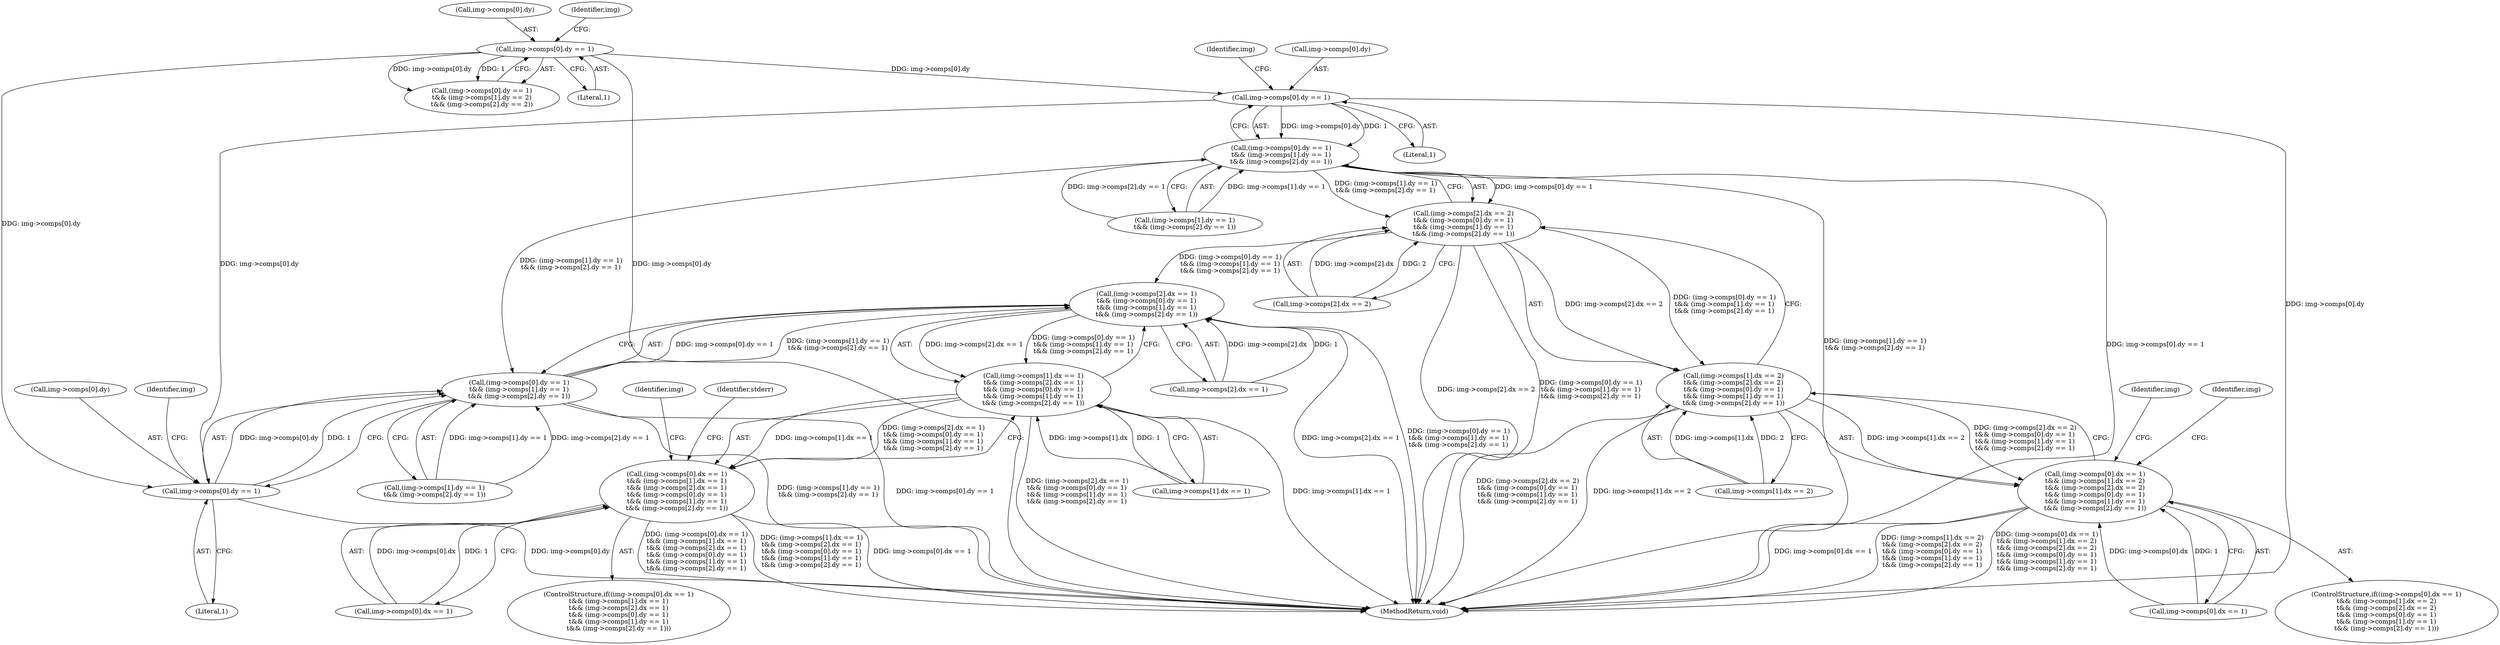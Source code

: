 digraph "0_openjpeg_15f081c89650dccee4aa4ae66f614c3fdb268767@array" {
"1000216" [label="(Call,img->comps[0].dy == 1)"];
"1000152" [label="(Call,img->comps[0].dy == 1)"];
"1000215" [label="(Call,(img->comps[0].dy == 1)\n\t&& (img->comps[1].dy == 1)\n\t&& (img->comps[2].dy == 1))"];
"1000205" [label="(Call,(img->comps[2].dx == 2)\n\t&& (img->comps[0].dy == 1)\n\t&& (img->comps[1].dy == 1)\n\t&& (img->comps[2].dy == 1))"];
"1000195" [label="(Call,(img->comps[1].dx == 2)\n\t&& (img->comps[2].dx == 2)\n\t&& (img->comps[0].dy == 1)\n\t&& (img->comps[1].dy == 1)\n\t&& (img->comps[2].dy == 1))"];
"1000185" [label="(Call,(img->comps[0].dx == 1)\n\t&& (img->comps[1].dx == 2)\n\t&& (img->comps[2].dx == 2)\n\t&& (img->comps[0].dy == 1)\n\t&& (img->comps[1].dy == 1)\n\t&& (img->comps[2].dy == 1))"];
"1000269" [label="(Call,(img->comps[2].dx == 1)\n\t&& (img->comps[0].dy == 1)\n\t&& (img->comps[1].dy == 1)\n\t&& (img->comps[2].dy == 1))"];
"1000259" [label="(Call,(img->comps[1].dx == 1)\n\t&& (img->comps[2].dx == 1)\n\t&& (img->comps[0].dy == 1)\n\t&& (img->comps[1].dy == 1)\n\t&& (img->comps[2].dy == 1))"];
"1000249" [label="(Call,(img->comps[0].dx == 1)\n\t&& (img->comps[1].dx == 1)\n\t&& (img->comps[2].dx == 1)\n\t&& (img->comps[0].dy == 1)\n\t&& (img->comps[1].dy == 1)\n\t&& (img->comps[2].dy == 1))"];
"1000279" [label="(Call,(img->comps[0].dy == 1)\n\t&& (img->comps[1].dy == 1)\n\t&& (img->comps[2].dy == 1))"];
"1000280" [label="(Call,img->comps[0].dy == 1)"];
"1000246" [label="(Identifier,img)"];
"1000281" [label="(Call,img->comps[0].dy)"];
"1000249" [label="(Call,(img->comps[0].dx == 1)\n\t&& (img->comps[1].dx == 1)\n\t&& (img->comps[2].dx == 1)\n\t&& (img->comps[0].dy == 1)\n\t&& (img->comps[1].dy == 1)\n\t&& (img->comps[2].dy == 1))"];
"1000195" [label="(Call,(img->comps[1].dx == 2)\n\t&& (img->comps[2].dx == 2)\n\t&& (img->comps[0].dy == 1)\n\t&& (img->comps[1].dy == 1)\n\t&& (img->comps[2].dy == 1))"];
"1000259" [label="(Call,(img->comps[1].dx == 1)\n\t&& (img->comps[2].dx == 1)\n\t&& (img->comps[0].dy == 1)\n\t&& (img->comps[1].dy == 1)\n\t&& (img->comps[2].dy == 1))"];
"1000294" [label="(Identifier,img)"];
"1000314" [label="(Identifier,stderr)"];
"1000153" [label="(Call,img->comps[0].dy)"];
"1000186" [label="(Call,img->comps[0].dx == 1)"];
"1000319" [label="(MethodReturn,void)"];
"1000270" [label="(Call,img->comps[2].dx == 1)"];
"1000151" [label="(Call,(img->comps[0].dy == 1)\n\t&& (img->comps[1].dy == 2)\n\t&& (img->comps[2].dy == 2))"];
"1000206" [label="(Call,img->comps[2].dx == 2)"];
"1000216" [label="(Call,img->comps[0].dy == 1)"];
"1000254" [label="(Identifier,img)"];
"1000160" [label="(Literal,1)"];
"1000310" [label="(Identifier,img)"];
"1000185" [label="(Call,(img->comps[0].dx == 1)\n\t&& (img->comps[1].dx == 2)\n\t&& (img->comps[2].dx == 2)\n\t&& (img->comps[0].dy == 1)\n\t&& (img->comps[1].dy == 1)\n\t&& (img->comps[2].dy == 1))"];
"1000280" [label="(Call,img->comps[0].dy == 1)"];
"1000260" [label="(Call,img->comps[1].dx == 1)"];
"1000230" [label="(Identifier,img)"];
"1000184" [label="(ControlStructure,if((img->comps[0].dx == 1)\n\t&& (img->comps[1].dx == 2)\n\t&& (img->comps[2].dx == 2)\n\t&& (img->comps[0].dy == 1)\n\t&& (img->comps[1].dy == 1)\n\t&& (img->comps[2].dy == 1)))"];
"1000152" [label="(Call,img->comps[0].dy == 1)"];
"1000196" [label="(Call,img->comps[1].dx == 2)"];
"1000225" [label="(Call,(img->comps[1].dy == 1)\n\t&& (img->comps[2].dy == 1))"];
"1000248" [label="(ControlStructure,if((img->comps[0].dx == 1)\n\t&& (img->comps[1].dx == 1)\n\t&& (img->comps[2].dx == 1)\n\t&& (img->comps[0].dy == 1)\n\t&& (img->comps[1].dy == 1)\n\t&& (img->comps[2].dy == 1)))"];
"1000217" [label="(Call,img->comps[0].dy)"];
"1000269" [label="(Call,(img->comps[2].dx == 1)\n\t&& (img->comps[0].dy == 1)\n\t&& (img->comps[1].dy == 1)\n\t&& (img->comps[2].dy == 1))"];
"1000224" [label="(Literal,1)"];
"1000289" [label="(Call,(img->comps[1].dy == 1)\n\t&& (img->comps[2].dy == 1))"];
"1000288" [label="(Literal,1)"];
"1000166" [label="(Identifier,img)"];
"1000279" [label="(Call,(img->comps[0].dy == 1)\n\t&& (img->comps[1].dy == 1)\n\t&& (img->comps[2].dy == 1))"];
"1000250" [label="(Call,img->comps[0].dx == 1)"];
"1000205" [label="(Call,(img->comps[2].dx == 2)\n\t&& (img->comps[0].dy == 1)\n\t&& (img->comps[1].dy == 1)\n\t&& (img->comps[2].dy == 1))"];
"1000215" [label="(Call,(img->comps[0].dy == 1)\n\t&& (img->comps[1].dy == 1)\n\t&& (img->comps[2].dy == 1))"];
"1000216" -> "1000215"  [label="AST: "];
"1000216" -> "1000224"  [label="CFG: "];
"1000217" -> "1000216"  [label="AST: "];
"1000224" -> "1000216"  [label="AST: "];
"1000230" -> "1000216"  [label="CFG: "];
"1000215" -> "1000216"  [label="CFG: "];
"1000216" -> "1000319"  [label="DDG: img->comps[0].dy"];
"1000216" -> "1000215"  [label="DDG: img->comps[0].dy"];
"1000216" -> "1000215"  [label="DDG: 1"];
"1000152" -> "1000216"  [label="DDG: img->comps[0].dy"];
"1000216" -> "1000280"  [label="DDG: img->comps[0].dy"];
"1000152" -> "1000151"  [label="AST: "];
"1000152" -> "1000160"  [label="CFG: "];
"1000153" -> "1000152"  [label="AST: "];
"1000160" -> "1000152"  [label="AST: "];
"1000166" -> "1000152"  [label="CFG: "];
"1000151" -> "1000152"  [label="CFG: "];
"1000152" -> "1000319"  [label="DDG: img->comps[0].dy"];
"1000152" -> "1000151"  [label="DDG: img->comps[0].dy"];
"1000152" -> "1000151"  [label="DDG: 1"];
"1000152" -> "1000280"  [label="DDG: img->comps[0].dy"];
"1000215" -> "1000205"  [label="AST: "];
"1000215" -> "1000225"  [label="CFG: "];
"1000225" -> "1000215"  [label="AST: "];
"1000205" -> "1000215"  [label="CFG: "];
"1000215" -> "1000319"  [label="DDG: img->comps[0].dy == 1"];
"1000215" -> "1000319"  [label="DDG: (img->comps[1].dy == 1)\n\t&& (img->comps[2].dy == 1)"];
"1000215" -> "1000205"  [label="DDG: img->comps[0].dy == 1"];
"1000215" -> "1000205"  [label="DDG: (img->comps[1].dy == 1)\n\t&& (img->comps[2].dy == 1)"];
"1000225" -> "1000215"  [label="DDG: img->comps[1].dy == 1"];
"1000225" -> "1000215"  [label="DDG: img->comps[2].dy == 1"];
"1000215" -> "1000279"  [label="DDG: (img->comps[1].dy == 1)\n\t&& (img->comps[2].dy == 1)"];
"1000205" -> "1000195"  [label="AST: "];
"1000205" -> "1000206"  [label="CFG: "];
"1000206" -> "1000205"  [label="AST: "];
"1000195" -> "1000205"  [label="CFG: "];
"1000205" -> "1000319"  [label="DDG: img->comps[2].dx == 2"];
"1000205" -> "1000319"  [label="DDG: (img->comps[0].dy == 1)\n\t&& (img->comps[1].dy == 1)\n\t&& (img->comps[2].dy == 1)"];
"1000205" -> "1000195"  [label="DDG: img->comps[2].dx == 2"];
"1000205" -> "1000195"  [label="DDG: (img->comps[0].dy == 1)\n\t&& (img->comps[1].dy == 1)\n\t&& (img->comps[2].dy == 1)"];
"1000206" -> "1000205"  [label="DDG: img->comps[2].dx"];
"1000206" -> "1000205"  [label="DDG: 2"];
"1000205" -> "1000269"  [label="DDG: (img->comps[0].dy == 1)\n\t&& (img->comps[1].dy == 1)\n\t&& (img->comps[2].dy == 1)"];
"1000195" -> "1000185"  [label="AST: "];
"1000195" -> "1000196"  [label="CFG: "];
"1000196" -> "1000195"  [label="AST: "];
"1000185" -> "1000195"  [label="CFG: "];
"1000195" -> "1000319"  [label="DDG: (img->comps[2].dx == 2)\n\t&& (img->comps[0].dy == 1)\n\t&& (img->comps[1].dy == 1)\n\t&& (img->comps[2].dy == 1)"];
"1000195" -> "1000319"  [label="DDG: img->comps[1].dx == 2"];
"1000195" -> "1000185"  [label="DDG: img->comps[1].dx == 2"];
"1000195" -> "1000185"  [label="DDG: (img->comps[2].dx == 2)\n\t&& (img->comps[0].dy == 1)\n\t&& (img->comps[1].dy == 1)\n\t&& (img->comps[2].dy == 1)"];
"1000196" -> "1000195"  [label="DDG: img->comps[1].dx"];
"1000196" -> "1000195"  [label="DDG: 2"];
"1000185" -> "1000184"  [label="AST: "];
"1000185" -> "1000186"  [label="CFG: "];
"1000186" -> "1000185"  [label="AST: "];
"1000246" -> "1000185"  [label="CFG: "];
"1000254" -> "1000185"  [label="CFG: "];
"1000185" -> "1000319"  [label="DDG: (img->comps[0].dx == 1)\n\t&& (img->comps[1].dx == 2)\n\t&& (img->comps[2].dx == 2)\n\t&& (img->comps[0].dy == 1)\n\t&& (img->comps[1].dy == 1)\n\t&& (img->comps[2].dy == 1)"];
"1000185" -> "1000319"  [label="DDG: img->comps[0].dx == 1"];
"1000185" -> "1000319"  [label="DDG: (img->comps[1].dx == 2)\n\t&& (img->comps[2].dx == 2)\n\t&& (img->comps[0].dy == 1)\n\t&& (img->comps[1].dy == 1)\n\t&& (img->comps[2].dy == 1)"];
"1000186" -> "1000185"  [label="DDG: img->comps[0].dx"];
"1000186" -> "1000185"  [label="DDG: 1"];
"1000269" -> "1000259"  [label="AST: "];
"1000269" -> "1000270"  [label="CFG: "];
"1000269" -> "1000279"  [label="CFG: "];
"1000270" -> "1000269"  [label="AST: "];
"1000279" -> "1000269"  [label="AST: "];
"1000259" -> "1000269"  [label="CFG: "];
"1000269" -> "1000319"  [label="DDG: img->comps[2].dx == 1"];
"1000269" -> "1000319"  [label="DDG: (img->comps[0].dy == 1)\n\t&& (img->comps[1].dy == 1)\n\t&& (img->comps[2].dy == 1)"];
"1000269" -> "1000259"  [label="DDG: img->comps[2].dx == 1"];
"1000269" -> "1000259"  [label="DDG: (img->comps[0].dy == 1)\n\t&& (img->comps[1].dy == 1)\n\t&& (img->comps[2].dy == 1)"];
"1000270" -> "1000269"  [label="DDG: img->comps[2].dx"];
"1000270" -> "1000269"  [label="DDG: 1"];
"1000279" -> "1000269"  [label="DDG: img->comps[0].dy == 1"];
"1000279" -> "1000269"  [label="DDG: (img->comps[1].dy == 1)\n\t&& (img->comps[2].dy == 1)"];
"1000259" -> "1000249"  [label="AST: "];
"1000259" -> "1000260"  [label="CFG: "];
"1000260" -> "1000259"  [label="AST: "];
"1000249" -> "1000259"  [label="CFG: "];
"1000259" -> "1000319"  [label="DDG: img->comps[1].dx == 1"];
"1000259" -> "1000319"  [label="DDG: (img->comps[2].dx == 1)\n\t&& (img->comps[0].dy == 1)\n\t&& (img->comps[1].dy == 1)\n\t&& (img->comps[2].dy == 1)"];
"1000259" -> "1000249"  [label="DDG: img->comps[1].dx == 1"];
"1000259" -> "1000249"  [label="DDG: (img->comps[2].dx == 1)\n\t&& (img->comps[0].dy == 1)\n\t&& (img->comps[1].dy == 1)\n\t&& (img->comps[2].dy == 1)"];
"1000260" -> "1000259"  [label="DDG: img->comps[1].dx"];
"1000260" -> "1000259"  [label="DDG: 1"];
"1000249" -> "1000248"  [label="AST: "];
"1000249" -> "1000250"  [label="CFG: "];
"1000250" -> "1000249"  [label="AST: "];
"1000310" -> "1000249"  [label="CFG: "];
"1000314" -> "1000249"  [label="CFG: "];
"1000249" -> "1000319"  [label="DDG: (img->comps[1].dx == 1)\n\t&& (img->comps[2].dx == 1)\n\t&& (img->comps[0].dy == 1)\n\t&& (img->comps[1].dy == 1)\n\t&& (img->comps[2].dy == 1)"];
"1000249" -> "1000319"  [label="DDG: img->comps[0].dx == 1"];
"1000249" -> "1000319"  [label="DDG: (img->comps[0].dx == 1)\n\t&& (img->comps[1].dx == 1)\n\t&& (img->comps[2].dx == 1)\n\t&& (img->comps[0].dy == 1)\n\t&& (img->comps[1].dy == 1)\n\t&& (img->comps[2].dy == 1)"];
"1000250" -> "1000249"  [label="DDG: img->comps[0].dx"];
"1000250" -> "1000249"  [label="DDG: 1"];
"1000279" -> "1000280"  [label="CFG: "];
"1000279" -> "1000289"  [label="CFG: "];
"1000280" -> "1000279"  [label="AST: "];
"1000289" -> "1000279"  [label="AST: "];
"1000279" -> "1000319"  [label="DDG: (img->comps[1].dy == 1)\n\t&& (img->comps[2].dy == 1)"];
"1000279" -> "1000319"  [label="DDG: img->comps[0].dy == 1"];
"1000280" -> "1000279"  [label="DDG: img->comps[0].dy"];
"1000280" -> "1000279"  [label="DDG: 1"];
"1000289" -> "1000279"  [label="DDG: img->comps[1].dy == 1"];
"1000289" -> "1000279"  [label="DDG: img->comps[2].dy == 1"];
"1000280" -> "1000288"  [label="CFG: "];
"1000281" -> "1000280"  [label="AST: "];
"1000288" -> "1000280"  [label="AST: "];
"1000294" -> "1000280"  [label="CFG: "];
"1000280" -> "1000319"  [label="DDG: img->comps[0].dy"];
}
